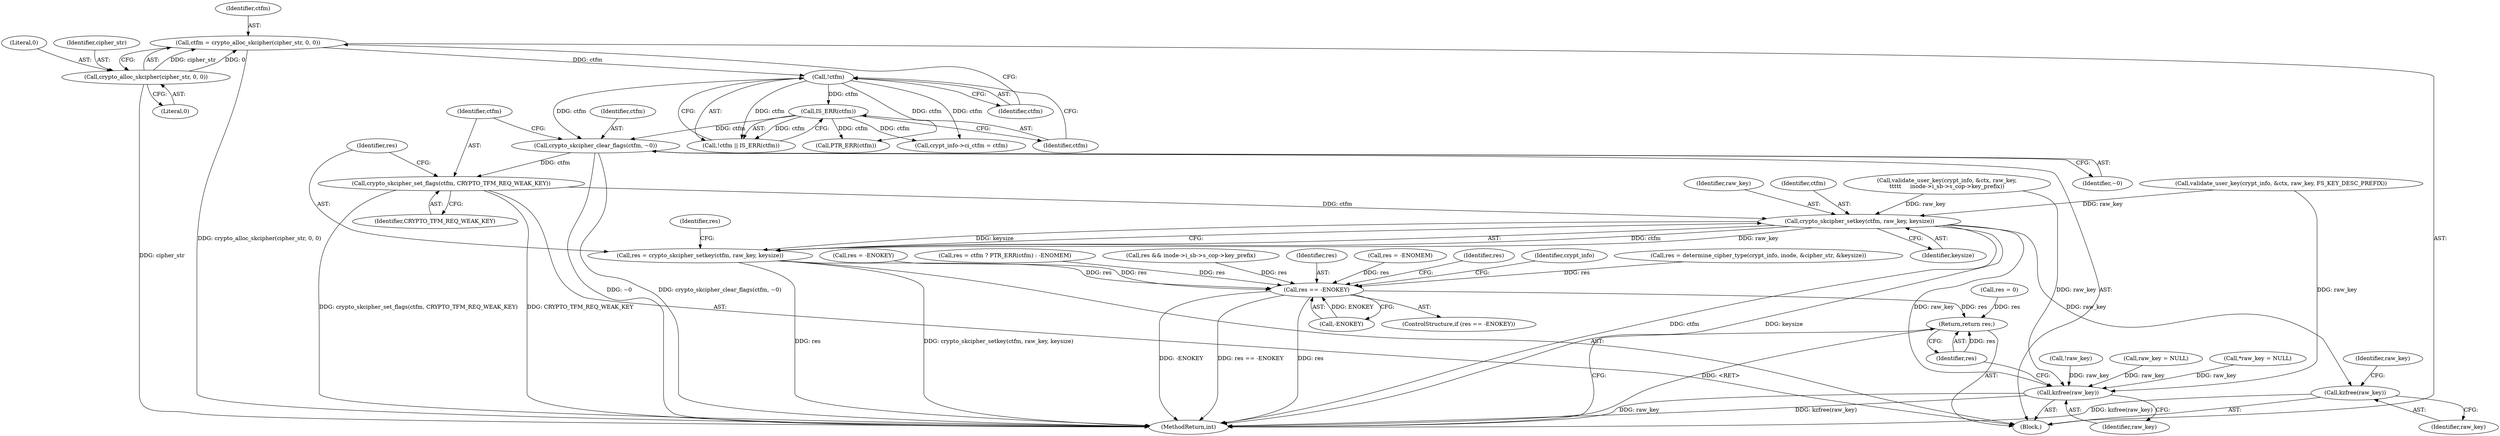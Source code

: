 digraph "1_linux_1b53cf9815bb4744958d41f3795d5d5a1d365e2d_1@pointer" {
"1000406" [label="(Call,crypto_skcipher_set_flags(ctfm, CRYPTO_TFM_REQ_WEAK_KEY))"];
"1000403" [label="(Call,crypto_skcipher_clear_flags(ctfm, ~0))"];
"1000386" [label="(Call,IS_ERR(ctfm))"];
"1000384" [label="(Call,!ctfm)"];
"1000376" [label="(Call,ctfm = crypto_alloc_skcipher(cipher_str, 0, 0))"];
"1000378" [label="(Call,crypto_alloc_skcipher(cipher_str, 0, 0))"];
"1000411" [label="(Call,crypto_skcipher_setkey(ctfm, raw_key, keysize))"];
"1000409" [label="(Call,res = crypto_skcipher_setkey(ctfm, raw_key, keysize))"];
"1000441" [label="(Call,res == -ENOKEY)"];
"1000452" [label="(Return,return res;)"];
"1000418" [label="(Call,kzfree(raw_key))"];
"1000450" [label="(Call,kzfree(raw_key))"];
"1000299" [label="(Call,res = determine_cipher_type(crypt_info, inode, &cipher_str, &keysize))"];
"1000452" [label="(Return,return res;)"];
"1000385" [label="(Identifier,ctfm)"];
"1000409" [label="(Call,res = crypto_skcipher_setkey(ctfm, raw_key, keysize))"];
"1000378" [label="(Call,crypto_alloc_skcipher(cipher_str, 0, 0))"];
"1000440" [label="(ControlStructure,if (res == -ENOKEY))"];
"1000443" [label="(Call,-ENOKEY)"];
"1000366" [label="(Call,res = -ENOKEY)"];
"1000321" [label="(Call,!raw_key)"];
"1000454" [label="(MethodReturn,int)"];
"1000420" [label="(Call,raw_key = NULL)"];
"1000389" [label="(Call,res = ctfm ? PTR_ERR(ctfm) : -ENOMEM)"];
"1000411" [label="(Call,crypto_skcipher_setkey(ctfm, raw_key, keysize))"];
"1000416" [label="(Identifier,res)"];
"1000383" [label="(Call,!ctfm || IS_ERR(ctfm))"];
"1000406" [label="(Call,crypto_skcipher_set_flags(ctfm, CRYPTO_TFM_REQ_WEAK_KEY))"];
"1000380" [label="(Literal,0)"];
"1000386" [label="(Call,IS_ERR(ctfm))"];
"1000381" [label="(Literal,0)"];
"1000333" [label="(Call,res && inode->i_sb->s_cop->key_prefix)"];
"1000377" [label="(Identifier,ctfm)"];
"1000453" [label="(Identifier,res)"];
"1000441" [label="(Call,res == -ENOKEY)"];
"1000408" [label="(Identifier,CRYPTO_TFM_REQ_WEAK_KEY)"];
"1000418" [label="(Call,kzfree(raw_key))"];
"1000442" [label="(Identifier,res)"];
"1000311" [label="(Call,res = -ENOMEM)"];
"1000419" [label="(Identifier,raw_key)"];
"1000410" [label="(Identifier,res)"];
"1000376" [label="(Call,ctfm = crypto_alloc_skcipher(cipher_str, 0, 0))"];
"1000407" [label="(Identifier,ctfm)"];
"1000405" [label="(Identifier,~0)"];
"1000384" [label="(Call,!ctfm)"];
"1000413" [label="(Identifier,raw_key)"];
"1000111" [label="(Call,*raw_key = NULL)"];
"1000387" [label="(Identifier,ctfm)"];
"1000326" [label="(Call,validate_user_key(crypt_info, &ctx, raw_key, FS_KEY_DESC_PREFIX))"];
"1000446" [label="(Identifier,res)"];
"1000346" [label="(Call,validate_user_key(crypt_info, &ctx, raw_key,\n\t\t\t\t\t     inode->i_sb->s_cop->key_prefix))"];
"1000450" [label="(Call,kzfree(raw_key))"];
"1000412" [label="(Identifier,ctfm)"];
"1000445" [label="(Call,res = 0)"];
"1000421" [label="(Identifier,raw_key)"];
"1000398" [label="(Call,crypt_info->ci_ctfm = ctfm)"];
"1000393" [label="(Call,PTR_ERR(ctfm))"];
"1000404" [label="(Identifier,ctfm)"];
"1000451" [label="(Identifier,raw_key)"];
"1000449" [label="(Identifier,crypt_info)"];
"1000104" [label="(Block,)"];
"1000379" [label="(Identifier,cipher_str)"];
"1000403" [label="(Call,crypto_skcipher_clear_flags(ctfm, ~0))"];
"1000414" [label="(Identifier,keysize)"];
"1000406" -> "1000104"  [label="AST: "];
"1000406" -> "1000408"  [label="CFG: "];
"1000407" -> "1000406"  [label="AST: "];
"1000408" -> "1000406"  [label="AST: "];
"1000410" -> "1000406"  [label="CFG: "];
"1000406" -> "1000454"  [label="DDG: CRYPTO_TFM_REQ_WEAK_KEY"];
"1000406" -> "1000454"  [label="DDG: crypto_skcipher_set_flags(ctfm, CRYPTO_TFM_REQ_WEAK_KEY)"];
"1000403" -> "1000406"  [label="DDG: ctfm"];
"1000406" -> "1000411"  [label="DDG: ctfm"];
"1000403" -> "1000104"  [label="AST: "];
"1000403" -> "1000405"  [label="CFG: "];
"1000404" -> "1000403"  [label="AST: "];
"1000405" -> "1000403"  [label="AST: "];
"1000407" -> "1000403"  [label="CFG: "];
"1000403" -> "1000454"  [label="DDG: ~0"];
"1000403" -> "1000454"  [label="DDG: crypto_skcipher_clear_flags(ctfm, ~0)"];
"1000386" -> "1000403"  [label="DDG: ctfm"];
"1000384" -> "1000403"  [label="DDG: ctfm"];
"1000386" -> "1000383"  [label="AST: "];
"1000386" -> "1000387"  [label="CFG: "];
"1000387" -> "1000386"  [label="AST: "];
"1000383" -> "1000386"  [label="CFG: "];
"1000386" -> "1000383"  [label="DDG: ctfm"];
"1000384" -> "1000386"  [label="DDG: ctfm"];
"1000386" -> "1000393"  [label="DDG: ctfm"];
"1000386" -> "1000398"  [label="DDG: ctfm"];
"1000384" -> "1000383"  [label="AST: "];
"1000384" -> "1000385"  [label="CFG: "];
"1000385" -> "1000384"  [label="AST: "];
"1000387" -> "1000384"  [label="CFG: "];
"1000383" -> "1000384"  [label="CFG: "];
"1000384" -> "1000383"  [label="DDG: ctfm"];
"1000376" -> "1000384"  [label="DDG: ctfm"];
"1000384" -> "1000393"  [label="DDG: ctfm"];
"1000384" -> "1000398"  [label="DDG: ctfm"];
"1000376" -> "1000104"  [label="AST: "];
"1000376" -> "1000378"  [label="CFG: "];
"1000377" -> "1000376"  [label="AST: "];
"1000378" -> "1000376"  [label="AST: "];
"1000385" -> "1000376"  [label="CFG: "];
"1000376" -> "1000454"  [label="DDG: crypto_alloc_skcipher(cipher_str, 0, 0)"];
"1000378" -> "1000376"  [label="DDG: cipher_str"];
"1000378" -> "1000376"  [label="DDG: 0"];
"1000378" -> "1000381"  [label="CFG: "];
"1000379" -> "1000378"  [label="AST: "];
"1000380" -> "1000378"  [label="AST: "];
"1000381" -> "1000378"  [label="AST: "];
"1000378" -> "1000454"  [label="DDG: cipher_str"];
"1000411" -> "1000409"  [label="AST: "];
"1000411" -> "1000414"  [label="CFG: "];
"1000412" -> "1000411"  [label="AST: "];
"1000413" -> "1000411"  [label="AST: "];
"1000414" -> "1000411"  [label="AST: "];
"1000409" -> "1000411"  [label="CFG: "];
"1000411" -> "1000454"  [label="DDG: ctfm"];
"1000411" -> "1000454"  [label="DDG: keysize"];
"1000411" -> "1000409"  [label="DDG: ctfm"];
"1000411" -> "1000409"  [label="DDG: raw_key"];
"1000411" -> "1000409"  [label="DDG: keysize"];
"1000326" -> "1000411"  [label="DDG: raw_key"];
"1000346" -> "1000411"  [label="DDG: raw_key"];
"1000411" -> "1000418"  [label="DDG: raw_key"];
"1000411" -> "1000450"  [label="DDG: raw_key"];
"1000409" -> "1000104"  [label="AST: "];
"1000410" -> "1000409"  [label="AST: "];
"1000416" -> "1000409"  [label="CFG: "];
"1000409" -> "1000454"  [label="DDG: crypto_skcipher_setkey(ctfm, raw_key, keysize)"];
"1000409" -> "1000454"  [label="DDG: res"];
"1000409" -> "1000441"  [label="DDG: res"];
"1000441" -> "1000440"  [label="AST: "];
"1000441" -> "1000443"  [label="CFG: "];
"1000442" -> "1000441"  [label="AST: "];
"1000443" -> "1000441"  [label="AST: "];
"1000446" -> "1000441"  [label="CFG: "];
"1000449" -> "1000441"  [label="CFG: "];
"1000441" -> "1000454"  [label="DDG: res"];
"1000441" -> "1000454"  [label="DDG: -ENOKEY"];
"1000441" -> "1000454"  [label="DDG: res == -ENOKEY"];
"1000333" -> "1000441"  [label="DDG: res"];
"1000311" -> "1000441"  [label="DDG: res"];
"1000366" -> "1000441"  [label="DDG: res"];
"1000389" -> "1000441"  [label="DDG: res"];
"1000299" -> "1000441"  [label="DDG: res"];
"1000443" -> "1000441"  [label="DDG: ENOKEY"];
"1000441" -> "1000452"  [label="DDG: res"];
"1000452" -> "1000104"  [label="AST: "];
"1000452" -> "1000453"  [label="CFG: "];
"1000453" -> "1000452"  [label="AST: "];
"1000454" -> "1000452"  [label="CFG: "];
"1000452" -> "1000454"  [label="DDG: <RET>"];
"1000453" -> "1000452"  [label="DDG: res"];
"1000445" -> "1000452"  [label="DDG: res"];
"1000418" -> "1000104"  [label="AST: "];
"1000418" -> "1000419"  [label="CFG: "];
"1000419" -> "1000418"  [label="AST: "];
"1000421" -> "1000418"  [label="CFG: "];
"1000418" -> "1000454"  [label="DDG: kzfree(raw_key)"];
"1000450" -> "1000104"  [label="AST: "];
"1000450" -> "1000451"  [label="CFG: "];
"1000451" -> "1000450"  [label="AST: "];
"1000453" -> "1000450"  [label="CFG: "];
"1000450" -> "1000454"  [label="DDG: kzfree(raw_key)"];
"1000450" -> "1000454"  [label="DDG: raw_key"];
"1000326" -> "1000450"  [label="DDG: raw_key"];
"1000321" -> "1000450"  [label="DDG: raw_key"];
"1000420" -> "1000450"  [label="DDG: raw_key"];
"1000346" -> "1000450"  [label="DDG: raw_key"];
"1000111" -> "1000450"  [label="DDG: raw_key"];
}
